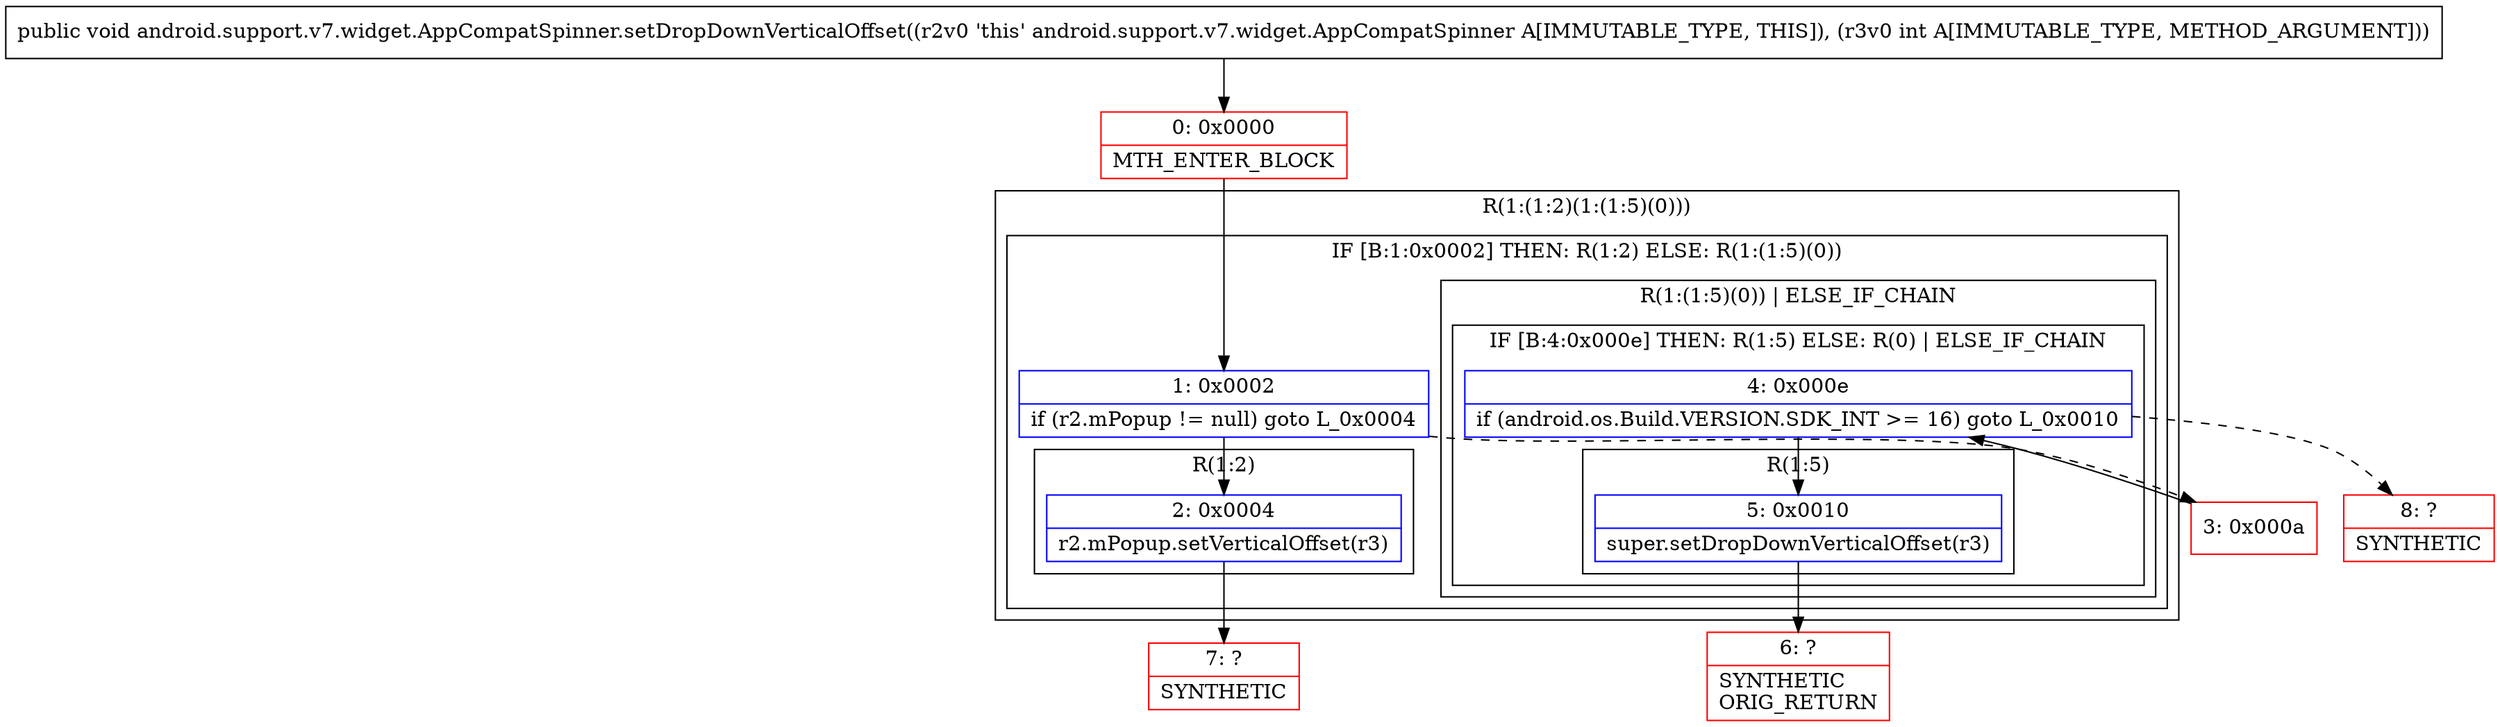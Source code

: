 digraph "CFG forandroid.support.v7.widget.AppCompatSpinner.setDropDownVerticalOffset(I)V" {
subgraph cluster_Region_1728658158 {
label = "R(1:(1:2)(1:(1:5)(0)))";
node [shape=record,color=blue];
subgraph cluster_IfRegion_1532616134 {
label = "IF [B:1:0x0002] THEN: R(1:2) ELSE: R(1:(1:5)(0))";
node [shape=record,color=blue];
Node_1 [shape=record,label="{1\:\ 0x0002|if (r2.mPopup != null) goto L_0x0004\l}"];
subgraph cluster_Region_1670848300 {
label = "R(1:2)";
node [shape=record,color=blue];
Node_2 [shape=record,label="{2\:\ 0x0004|r2.mPopup.setVerticalOffset(r3)\l}"];
}
subgraph cluster_Region_255979565 {
label = "R(1:(1:5)(0)) | ELSE_IF_CHAIN\l";
node [shape=record,color=blue];
subgraph cluster_IfRegion_556889441 {
label = "IF [B:4:0x000e] THEN: R(1:5) ELSE: R(0) | ELSE_IF_CHAIN\l";
node [shape=record,color=blue];
Node_4 [shape=record,label="{4\:\ 0x000e|if (android.os.Build.VERSION.SDK_INT \>= 16) goto L_0x0010\l}"];
subgraph cluster_Region_882060140 {
label = "R(1:5)";
node [shape=record,color=blue];
Node_5 [shape=record,label="{5\:\ 0x0010|super.setDropDownVerticalOffset(r3)\l}"];
}
subgraph cluster_Region_1873165485 {
label = "R(0)";
node [shape=record,color=blue];
}
}
}
}
}
Node_0 [shape=record,color=red,label="{0\:\ 0x0000|MTH_ENTER_BLOCK\l}"];
Node_3 [shape=record,color=red,label="{3\:\ 0x000a}"];
Node_6 [shape=record,color=red,label="{6\:\ ?|SYNTHETIC\lORIG_RETURN\l}"];
Node_7 [shape=record,color=red,label="{7\:\ ?|SYNTHETIC\l}"];
Node_8 [shape=record,color=red,label="{8\:\ ?|SYNTHETIC\l}"];
MethodNode[shape=record,label="{public void android.support.v7.widget.AppCompatSpinner.setDropDownVerticalOffset((r2v0 'this' android.support.v7.widget.AppCompatSpinner A[IMMUTABLE_TYPE, THIS]), (r3v0 int A[IMMUTABLE_TYPE, METHOD_ARGUMENT])) }"];
MethodNode -> Node_0;
Node_1 -> Node_2;
Node_1 -> Node_3[style=dashed];
Node_2 -> Node_7;
Node_4 -> Node_5;
Node_4 -> Node_8[style=dashed];
Node_5 -> Node_6;
Node_0 -> Node_1;
Node_3 -> Node_4;
}

